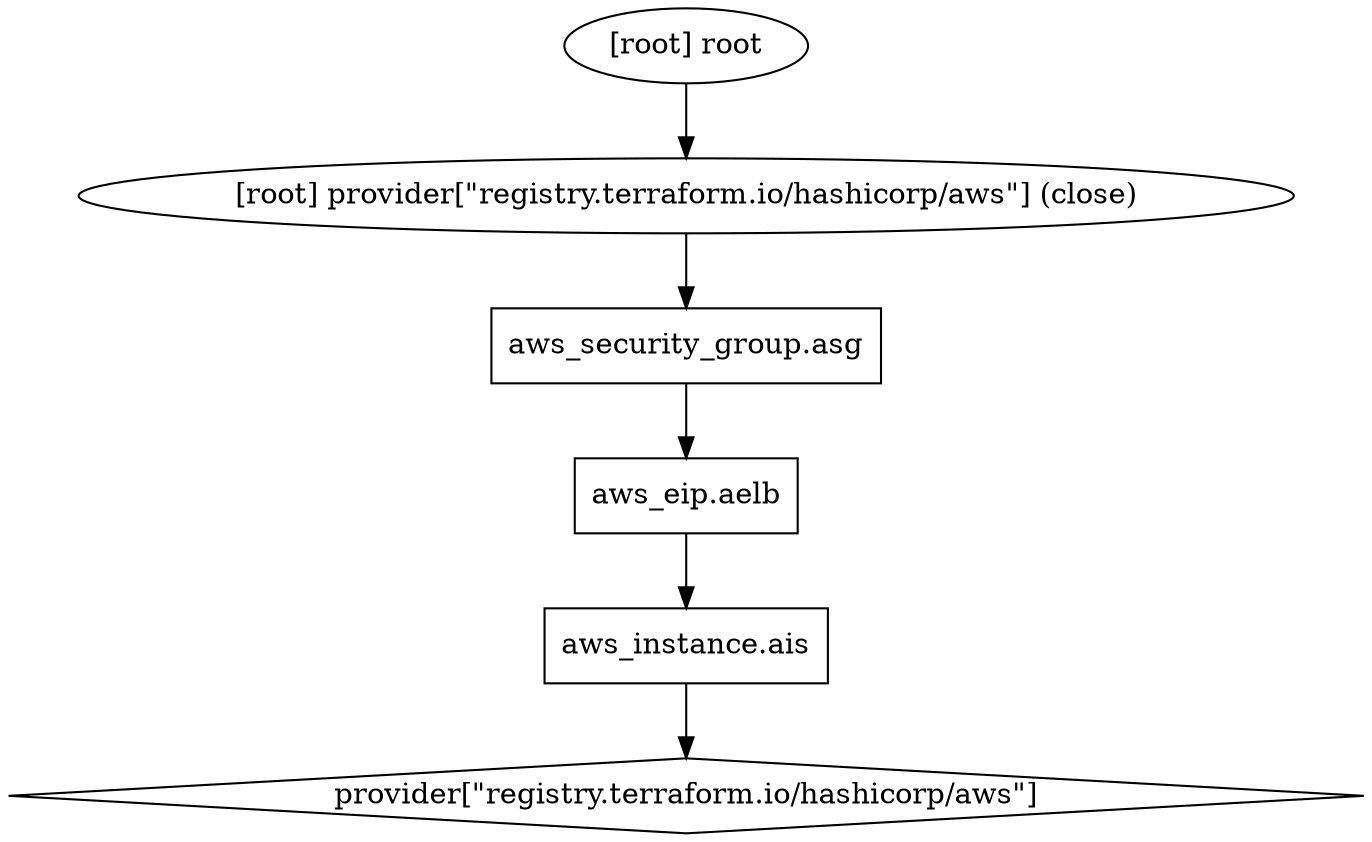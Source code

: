 digraph {
	compound = "true"
	newrank = "true"
	subgraph "root" {
		"[root] aws_eip.aelb (expand)" [label = "aws_eip.aelb", shape = "box"]
		"[root] aws_instance.ais (expand)" [label = "aws_instance.ais", shape = "box"]
		"[root] aws_security_group.asg (expand)" [label = "aws_security_group.asg", shape = "box"]
		"[root] provider[\"registry.terraform.io/hashicorp/aws\"]" [label = "provider[\"registry.terraform.io/hashicorp/aws\"]", shape = "diamond"]
		"[root] aws_eip.aelb (expand)" -> "[root] aws_instance.ais (expand)"
		"[root] aws_instance.ais (expand)" -> "[root] provider[\"registry.terraform.io/hashicorp/aws\"]"
		"[root] aws_security_group.asg (expand)" -> "[root] aws_eip.aelb (expand)"
		"[root] provider[\"registry.terraform.io/hashicorp/aws\"] (close)" -> "[root] aws_security_group.asg (expand)"
		"[root] root" -> "[root] provider[\"registry.terraform.io/hashicorp/aws\"] (close)"
	}
}


